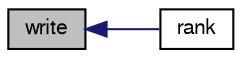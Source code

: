digraph "write"
{
  bgcolor="transparent";
  edge [fontname="FreeSans",fontsize="10",labelfontname="FreeSans",labelfontsize="10"];
  node [fontname="FreeSans",fontsize="10",shape=record];
  rankdir="LR";
  Node194 [label="write",height=0.2,width=0.4,color="black", fillcolor="grey75", style="filled", fontcolor="black"];
  Node194 -> Node195 [dir="back",color="midnightblue",fontsize="10",style="solid",fontname="FreeSans"];
  Node195 [label="rank",height=0.2,width=0.4,color="black",URL="$a22006.html#a28cec306639748f916ab2fcd31764ba0",tooltip="Return rank of component for transform. "];
}
